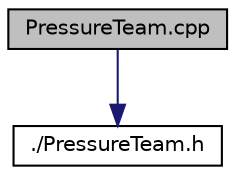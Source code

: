 digraph "PressureTeam.cpp"
{
  edge [fontname="Helvetica",fontsize="10",labelfontname="Helvetica",labelfontsize="10"];
  node [fontname="Helvetica",fontsize="10",shape=record];
  Node1 [label="PressureTeam.cpp",height=0.2,width=0.4,color="black", fillcolor="grey75", style="filled", fontcolor="black"];
  Node1 -> Node2 [color="midnightblue",fontsize="10",style="solid"];
  Node2 [label="./PressureTeam.h",height=0.2,width=0.4,color="black", fillcolor="white", style="filled",URL="$PressureTeam_8h.html"];
}
